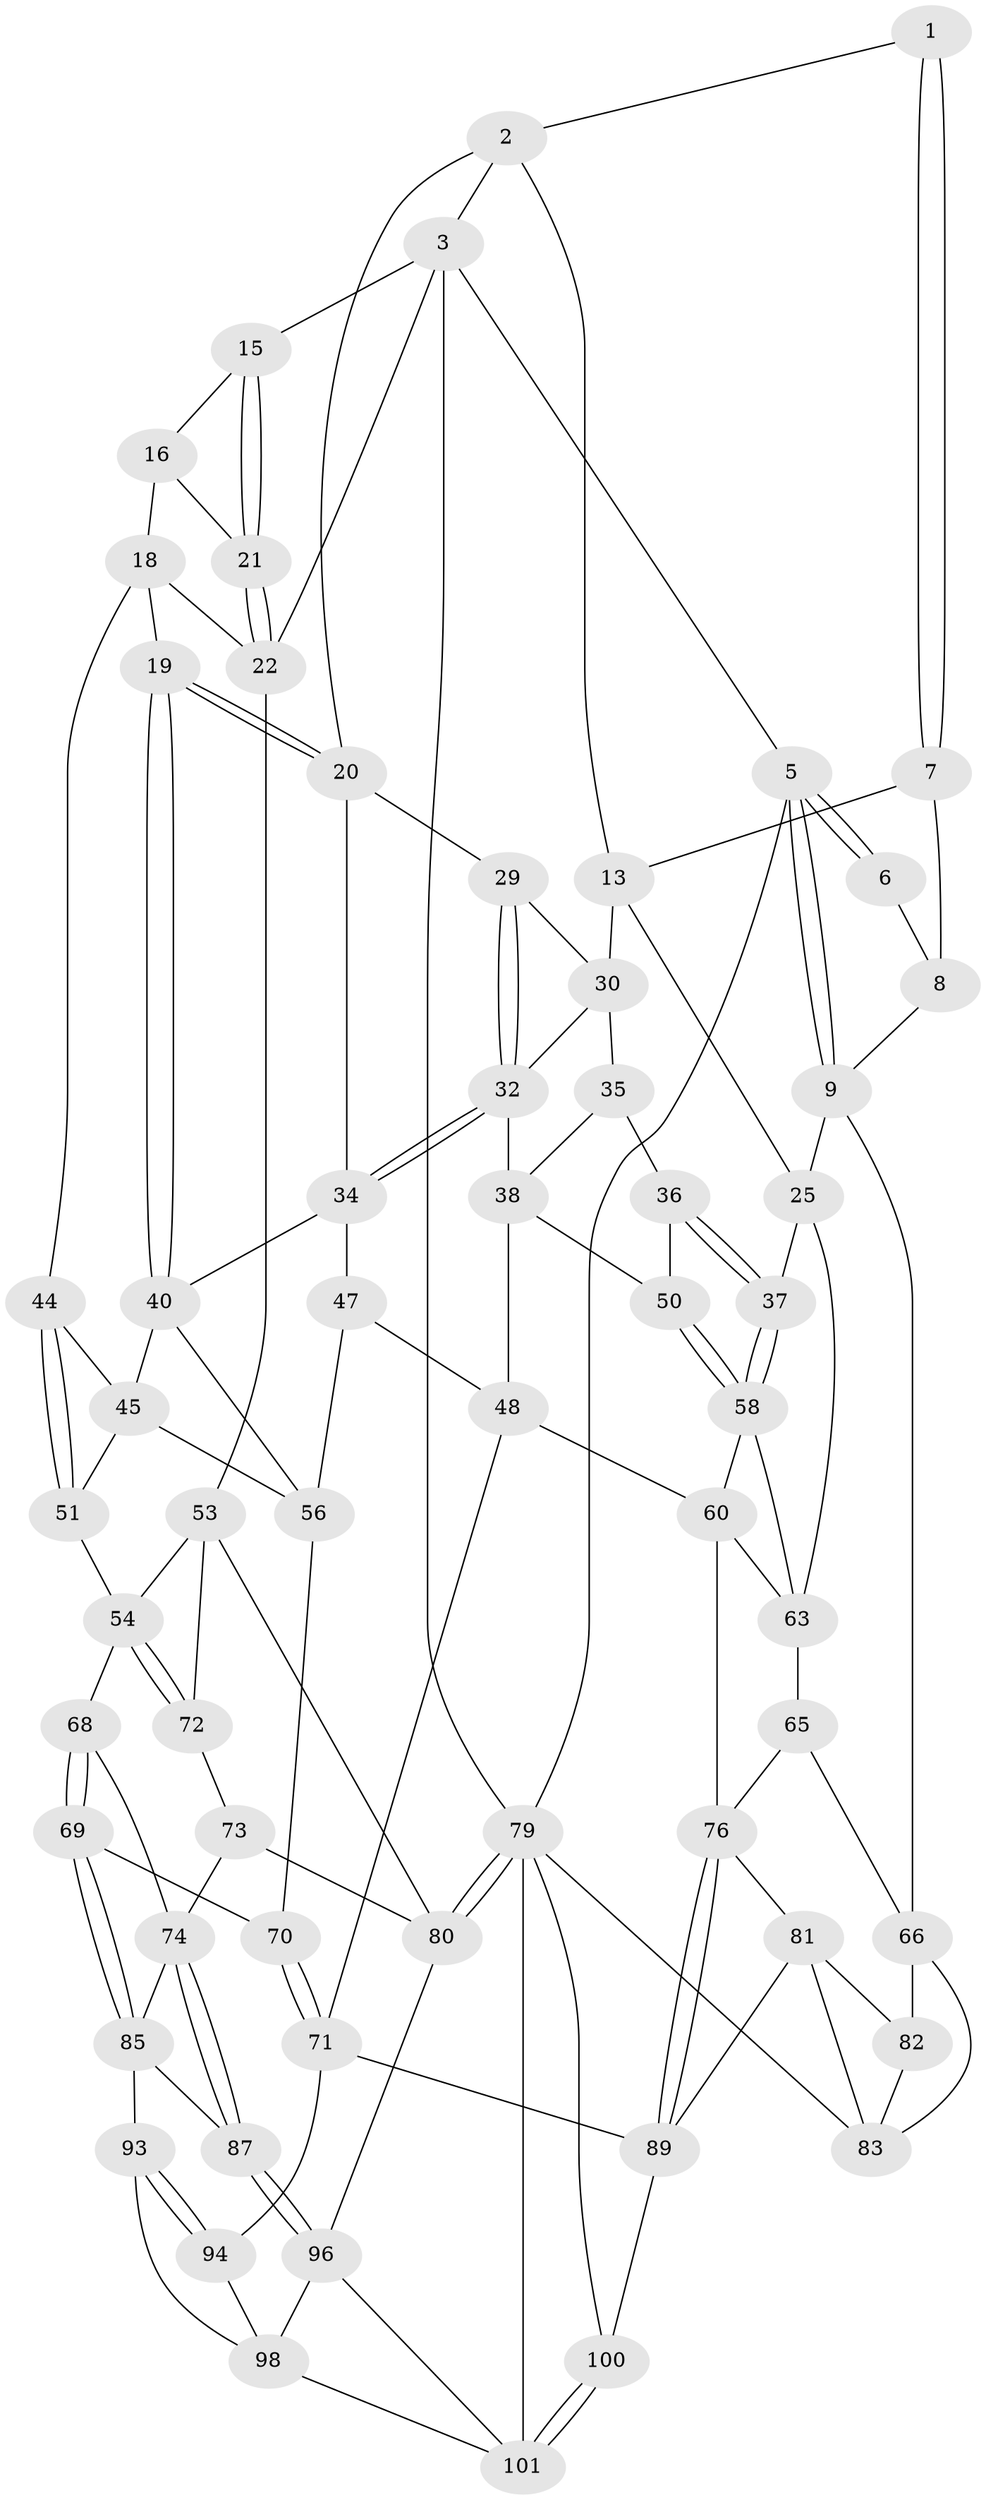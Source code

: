 // Generated by graph-tools (version 1.1) at 2025/24/03/03/25 07:24:34]
// undirected, 62 vertices, 134 edges
graph export_dot {
graph [start="1"]
  node [color=gray90,style=filled];
  1 [pos="+0.4058477630194592+0"];
  2 [pos="+0.5833323713941193+0",super="+12"];
  3 [pos="+0.7418393080693247+0",super="+4"];
  5 [pos="+0+0"];
  6 [pos="+0.21638271439140444+0"];
  7 [pos="+0.3079129429379693+0.09946963434282127",super="+14"];
  8 [pos="+0.19422764250280253+0",super="+11"];
  9 [pos="+0+0.2863838561574766",super="+10"];
  13 [pos="+0.3668236688398918+0.18907730719059987",super="+24"];
  15 [pos="+0.7733715597149567+0"];
  16 [pos="+0.7360197470844032+0.16427290613656956",super="+17"];
  18 [pos="+0.6969179639107366+0.26659912276977615",super="+43"];
  19 [pos="+0.6954564575833547+0.2677607455365318"];
  20 [pos="+0.5984126119155554+0.24928179938462924",super="+28"];
  21 [pos="+1+0.29464531897582474",super="+27"];
  22 [pos="+1+0.3277436100565253",super="+23"];
  25 [pos="+0.03904281424655544+0.3513877669199854",super="+26"];
  29 [pos="+0.48919968502604094+0.29010379100402856"];
  30 [pos="+0.42351621290281327+0.2721495193138742",super="+31"];
  32 [pos="+0.4745817043028203+0.4046159895293347",super="+33"];
  34 [pos="+0.5276922866772585+0.42237855610415337",super="+41"];
  35 [pos="+0.35222272337154115+0.31453058338626827",super="+39"];
  36 [pos="+0.3039496896584407+0.35784675438232516",super="+42"];
  37 [pos="+0.10432375348430327+0.3712378297788151"];
  38 [pos="+0.44515746734930245+0.40829570834879814",super="+49"];
  40 [pos="+0.6871869193170987+0.308866177273762",super="+46"];
  44 [pos="+0.8558335586098665+0.41537728402433527"];
  45 [pos="+0.7954149064636338+0.4290921637990058",super="+52"];
  47 [pos="+0.5747930800163009+0.5369428900923139"];
  48 [pos="+0.42797936454831936+0.5238043510117413",super="+59"];
  50 [pos="+0.3255192017257517+0.4881813505945969"];
  51 [pos="+0.8378518982375603+0.56050294679609"];
  53 [pos="+1+0.4273827518540096",super="+78"];
  54 [pos="+0.9359254213320797+0.5635130981023673",super="+55"];
  56 [pos="+0.7237981225536905+0.5278791141807966",super="+57"];
  58 [pos="+0.2968913521560409+0.5053974031431024",super="+62"];
  60 [pos="+0.3151378608282006+0.6739316703391597",super="+61"];
  63 [pos="+0.1222860545096405+0.5358320177546922",super="+64"];
  65 [pos="+0.11937528881060354+0.6385058429791814"];
  66 [pos="+0.08275521381028898+0.6700773108623432",super="+67"];
  68 [pos="+0.8243950538906224+0.6238495574157963"];
  69 [pos="+0.654747974157071+0.6947386325439276"];
  70 [pos="+0.5939013309851484+0.6642337458098581"];
  71 [pos="+0.4703899866575136+0.7695685777076854",super="+92"];
  72 [pos="+0.9430389975607821+0.7265982561819144"];
  73 [pos="+0.9126544919966376+0.7445097933980753"];
  74 [pos="+0.8754222037240948+0.7364922625939506",super="+75"];
  76 [pos="+0.23615344899392338+0.7283301602049713",super="+77"];
  79 [pos="+1+1",super="+86"];
  80 [pos="+1+1",super="+95"];
  81 [pos="+0.1415379714173518+0.7728568240882584",super="+91"];
  82 [pos="+0.0817196064917515+0.6941806803843685"];
  83 [pos="+0+1",super="+84"];
  85 [pos="+0.7302828625673515+0.7655225821350138",super="+88"];
  87 [pos="+0.8270242292050051+0.8246444578147369"];
  89 [pos="+0.25372584734593945+0.8742780561015469",super="+90"];
  93 [pos="+0.7300643356888128+0.7751657275840297"];
  94 [pos="+0.47951640402976914+0.9497913664221459"];
  96 [pos="+0.8588516862741375+0.9040985618144824",super="+97"];
  98 [pos="+0.7300216054171844+0.8501196080834569",super="+99"];
  100 [pos="+0.24353158547132914+1"];
  101 [pos="+0.5236730713964147+1",super="+102"];
  1 -- 2;
  1 -- 7;
  1 -- 7;
  2 -- 3;
  2 -- 20;
  2 -- 13;
  3 -- 15;
  3 -- 5;
  3 -- 22;
  3 -- 79;
  5 -- 6;
  5 -- 6;
  5 -- 9;
  5 -- 9;
  5 -- 79;
  6 -- 8;
  7 -- 8 [weight=2];
  7 -- 13;
  8 -- 9;
  9 -- 66;
  9 -- 25;
  13 -- 25;
  13 -- 30;
  15 -- 16;
  15 -- 21;
  15 -- 21;
  16 -- 18;
  16 -- 21 [weight=2];
  18 -- 19;
  18 -- 44;
  18 -- 22;
  19 -- 20;
  19 -- 20;
  19 -- 40;
  19 -- 40;
  20 -- 34;
  20 -- 29;
  21 -- 22;
  21 -- 22;
  22 -- 53;
  25 -- 37;
  25 -- 63;
  29 -- 30;
  29 -- 32;
  29 -- 32;
  30 -- 32;
  30 -- 35;
  32 -- 34;
  32 -- 34;
  32 -- 38;
  34 -- 40;
  34 -- 47;
  35 -- 36 [weight=2];
  35 -- 38;
  36 -- 37;
  36 -- 37;
  36 -- 50;
  37 -- 58;
  37 -- 58;
  38 -- 48;
  38 -- 50;
  40 -- 56;
  40 -- 45;
  44 -- 45;
  44 -- 51;
  44 -- 51;
  45 -- 56;
  45 -- 51;
  47 -- 48;
  47 -- 56;
  48 -- 60;
  48 -- 71;
  50 -- 58;
  50 -- 58;
  51 -- 54;
  53 -- 54;
  53 -- 72;
  53 -- 80;
  54 -- 72;
  54 -- 72;
  54 -- 68;
  56 -- 70;
  58 -- 63;
  58 -- 60;
  60 -- 76;
  60 -- 63;
  63 -- 65;
  65 -- 66;
  65 -- 76;
  66 -- 82;
  66 -- 83;
  68 -- 69;
  68 -- 69;
  68 -- 74;
  69 -- 70;
  69 -- 85;
  69 -- 85;
  70 -- 71;
  70 -- 71;
  71 -- 89;
  71 -- 94;
  72 -- 73;
  73 -- 74;
  73 -- 80;
  74 -- 87;
  74 -- 87;
  74 -- 85;
  76 -- 89;
  76 -- 89;
  76 -- 81;
  79 -- 80;
  79 -- 80;
  79 -- 83;
  79 -- 100;
  79 -- 101;
  80 -- 96;
  81 -- 82;
  81 -- 89;
  81 -- 83;
  82 -- 83;
  85 -- 93;
  85 -- 87;
  87 -- 96;
  87 -- 96;
  89 -- 100;
  93 -- 94;
  93 -- 94;
  93 -- 98;
  94 -- 98;
  96 -- 98;
  96 -- 101;
  98 -- 101;
  100 -- 101;
  100 -- 101;
}
